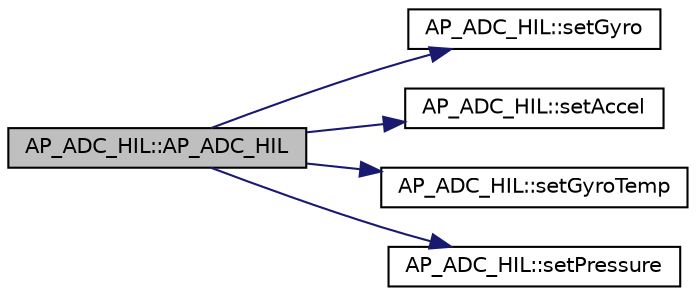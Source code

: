 digraph "AP_ADC_HIL::AP_ADC_HIL"
{
 // INTERACTIVE_SVG=YES
  edge [fontname="Helvetica",fontsize="10",labelfontname="Helvetica",labelfontsize="10"];
  node [fontname="Helvetica",fontsize="10",shape=record];
  rankdir="LR";
  Node1 [label="AP_ADC_HIL::AP_ADC_HIL",height=0.2,width=0.4,color="black", fillcolor="grey75", style="filled" fontcolor="black"];
  Node1 -> Node2 [color="midnightblue",fontsize="10",style="solid",fontname="Helvetica"];
  Node2 [label="AP_ADC_HIL::setGyro",height=0.2,width=0.4,color="black", fillcolor="white", style="filled",URL="$classAP__ADC__HIL.html#a862fcec014c297899815a0d697548732"];
  Node1 -> Node3 [color="midnightblue",fontsize="10",style="solid",fontname="Helvetica"];
  Node3 [label="AP_ADC_HIL::setAccel",height=0.2,width=0.4,color="black", fillcolor="white", style="filled",URL="$classAP__ADC__HIL.html#a072927ba6901643d619848460745f9db"];
  Node1 -> Node4 [color="midnightblue",fontsize="10",style="solid",fontname="Helvetica"];
  Node4 [label="AP_ADC_HIL::setGyroTemp",height=0.2,width=0.4,color="black", fillcolor="white", style="filled",URL="$classAP__ADC__HIL.html#aaf6a0810b30f17a347b0011c8dd8426e"];
  Node1 -> Node5 [color="midnightblue",fontsize="10",style="solid",fontname="Helvetica"];
  Node5 [label="AP_ADC_HIL::setPressure",height=0.2,width=0.4,color="black", fillcolor="white", style="filled",URL="$classAP__ADC__HIL.html#aa648597a2bddc613bbf849fc4452d4c8"];
}
